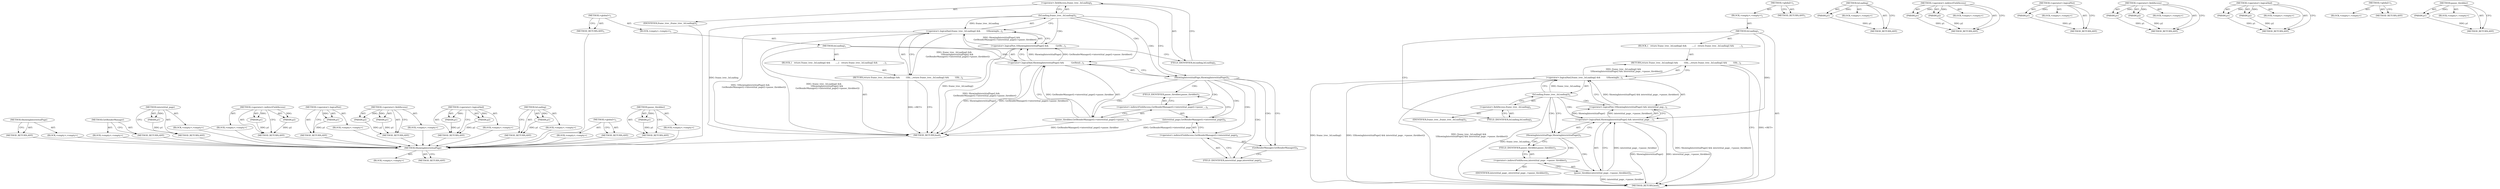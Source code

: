 digraph "pause_throbber" {
vulnerable_61 [label=<(METHOD,ShowingInterstitialPage)>];
vulnerable_62 [label=<(BLOCK,&lt;empty&gt;,&lt;empty&gt;)>];
vulnerable_63 [label=<(METHOD_RETURN,ANY)>];
vulnerable_6 [label=<(METHOD,&lt;global&gt;)<SUB>1</SUB>>];
vulnerable_7 [label=<(BLOCK,&lt;empty&gt;,&lt;empty&gt;)<SUB>1</SUB>>];
vulnerable_8 [label=<(METHOD,IsLoading)<SUB>1</SUB>>];
vulnerable_9 [label=<(BLOCK,{
   return frame_tree_.IsLoading() &amp;&amp;
        ...,{
   return frame_tree_.IsLoading() &amp;&amp;
        ...)<SUB>1</SUB>>];
vulnerable_10 [label=<(RETURN,return frame_tree_.IsLoading() &amp;&amp;
         !(Sh...,return frame_tree_.IsLoading() &amp;&amp;
         !(Sh...)<SUB>2</SUB>>];
vulnerable_11 [label=<(&lt;operator&gt;.logicalAnd,frame_tree_.IsLoading() &amp;&amp;
         !(ShowingIn...)<SUB>2</SUB>>];
vulnerable_12 [label=<(IsLoading,frame_tree_.IsLoading())<SUB>2</SUB>>];
vulnerable_13 [label=<(&lt;operator&gt;.fieldAccess,frame_tree_.IsLoading)<SUB>2</SUB>>];
vulnerable_14 [label=<(IDENTIFIER,frame_tree_,frame_tree_.IsLoading())<SUB>2</SUB>>];
vulnerable_15 [label=<(FIELD_IDENTIFIER,IsLoading,IsLoading)<SUB>2</SUB>>];
vulnerable_16 [label=<(&lt;operator&gt;.logicalNot,!(ShowingInterstitialPage() &amp;&amp;
           GetRe...)<SUB>3</SUB>>];
vulnerable_17 [label=<(&lt;operator&gt;.logicalAnd,ShowingInterstitialPage() &amp;&amp;
           GetRend...)<SUB>3</SUB>>];
vulnerable_18 [label=<(ShowingInterstitialPage,ShowingInterstitialPage())<SUB>3</SUB>>];
vulnerable_19 [label=<(pause_throbber,GetRenderManager()-&gt;interstitial_page()-&gt;pause_...)<SUB>4</SUB>>];
vulnerable_20 [label=<(&lt;operator&gt;.indirectFieldAccess,GetRenderManager()-&gt;interstitial_page()-&gt;pause_...)<SUB>4</SUB>>];
vulnerable_21 [label=<(interstitial_page,GetRenderManager()-&gt;interstitial_page())<SUB>4</SUB>>];
vulnerable_22 [label=<(&lt;operator&gt;.indirectFieldAccess,GetRenderManager()-&gt;interstitial_page)<SUB>4</SUB>>];
vulnerable_23 [label=<(GetRenderManager,GetRenderManager())<SUB>4</SUB>>];
vulnerable_24 [label=<(FIELD_IDENTIFIER,interstitial_page,interstitial_page)<SUB>4</SUB>>];
vulnerable_25 [label=<(FIELD_IDENTIFIER,pause_throbber,pause_throbber)<SUB>4</SUB>>];
vulnerable_26 [label=<(METHOD_RETURN,bool)<SUB>1</SUB>>];
vulnerable_28 [label=<(METHOD_RETURN,ANY)<SUB>1</SUB>>];
vulnerable_48 [label=<(METHOD,IsLoading)>];
vulnerable_49 [label=<(PARAM,p1)>];
vulnerable_50 [label=<(BLOCK,&lt;empty&gt;,&lt;empty&gt;)>];
vulnerable_51 [label=<(METHOD_RETURN,ANY)>];
vulnerable_77 [label=<(METHOD,GetRenderManager)>];
vulnerable_78 [label=<(BLOCK,&lt;empty&gt;,&lt;empty&gt;)>];
vulnerable_79 [label=<(METHOD_RETURN,ANY)>];
vulnerable_73 [label=<(METHOD,interstitial_page)>];
vulnerable_74 [label=<(PARAM,p1)>];
vulnerable_75 [label=<(BLOCK,&lt;empty&gt;,&lt;empty&gt;)>];
vulnerable_76 [label=<(METHOD_RETURN,ANY)>];
vulnerable_68 [label=<(METHOD,&lt;operator&gt;.indirectFieldAccess)>];
vulnerable_69 [label=<(PARAM,p1)>];
vulnerable_70 [label=<(PARAM,p2)>];
vulnerable_71 [label=<(BLOCK,&lt;empty&gt;,&lt;empty&gt;)>];
vulnerable_72 [label=<(METHOD_RETURN,ANY)>];
vulnerable_57 [label=<(METHOD,&lt;operator&gt;.logicalNot)>];
vulnerable_58 [label=<(PARAM,p1)>];
vulnerable_59 [label=<(BLOCK,&lt;empty&gt;,&lt;empty&gt;)>];
vulnerable_60 [label=<(METHOD_RETURN,ANY)>];
vulnerable_52 [label=<(METHOD,&lt;operator&gt;.fieldAccess)>];
vulnerable_53 [label=<(PARAM,p1)>];
vulnerable_54 [label=<(PARAM,p2)>];
vulnerable_55 [label=<(BLOCK,&lt;empty&gt;,&lt;empty&gt;)>];
vulnerable_56 [label=<(METHOD_RETURN,ANY)>];
vulnerable_43 [label=<(METHOD,&lt;operator&gt;.logicalAnd)>];
vulnerable_44 [label=<(PARAM,p1)>];
vulnerable_45 [label=<(PARAM,p2)>];
vulnerable_46 [label=<(BLOCK,&lt;empty&gt;,&lt;empty&gt;)>];
vulnerable_47 [label=<(METHOD_RETURN,ANY)>];
vulnerable_37 [label=<(METHOD,&lt;global&gt;)<SUB>1</SUB>>];
vulnerable_38 [label=<(BLOCK,&lt;empty&gt;,&lt;empty&gt;)>];
vulnerable_39 [label=<(METHOD_RETURN,ANY)>];
vulnerable_64 [label=<(METHOD,pause_throbber)>];
vulnerable_65 [label=<(PARAM,p1)>];
vulnerable_66 [label=<(BLOCK,&lt;empty&gt;,&lt;empty&gt;)>];
vulnerable_67 [label=<(METHOD_RETURN,ANY)>];
fixed_58 [label=<(METHOD,ShowingInterstitialPage)>];
fixed_59 [label=<(BLOCK,&lt;empty&gt;,&lt;empty&gt;)>];
fixed_60 [label=<(METHOD_RETURN,ANY)>];
fixed_6 [label=<(METHOD,&lt;global&gt;)<SUB>1</SUB>>];
fixed_7 [label=<(BLOCK,&lt;empty&gt;,&lt;empty&gt;)<SUB>1</SUB>>];
fixed_8 [label=<(METHOD,IsLoading)<SUB>1</SUB>>];
fixed_9 [label=<(BLOCK,{
   return frame_tree_.IsLoading() &amp;&amp;
        ...,{
   return frame_tree_.IsLoading() &amp;&amp;
        ...)<SUB>1</SUB>>];
fixed_10 [label=<(RETURN,return frame_tree_.IsLoading() &amp;&amp;
         !(Sh...,return frame_tree_.IsLoading() &amp;&amp;
         !(Sh...)<SUB>2</SUB>>];
fixed_11 [label=<(&lt;operator&gt;.logicalAnd,frame_tree_.IsLoading() &amp;&amp;
         !(ShowingIn...)<SUB>2</SUB>>];
fixed_12 [label=<(IsLoading,frame_tree_.IsLoading())<SUB>2</SUB>>];
fixed_13 [label=<(&lt;operator&gt;.fieldAccess,frame_tree_.IsLoading)<SUB>2</SUB>>];
fixed_14 [label=<(IDENTIFIER,frame_tree_,frame_tree_.IsLoading())<SUB>2</SUB>>];
fixed_15 [label=<(FIELD_IDENTIFIER,IsLoading,IsLoading)<SUB>2</SUB>>];
fixed_16 [label=<(&lt;operator&gt;.logicalNot,!(ShowingInterstitialPage() &amp;&amp; interstitial_pag...)<SUB>3</SUB>>];
fixed_17 [label=<(&lt;operator&gt;.logicalAnd,ShowingInterstitialPage() &amp;&amp; interstitial_page_...)<SUB>3</SUB>>];
fixed_18 [label=<(ShowingInterstitialPage,ShowingInterstitialPage())<SUB>3</SUB>>];
fixed_19 [label=<(pause_throbber,interstitial_page_-&gt;pause_throbber())<SUB>3</SUB>>];
fixed_20 [label=<(&lt;operator&gt;.indirectFieldAccess,interstitial_page_-&gt;pause_throbber)<SUB>3</SUB>>];
fixed_21 [label=<(IDENTIFIER,interstitial_page_,interstitial_page_-&gt;pause_throbber())<SUB>3</SUB>>];
fixed_22 [label=<(FIELD_IDENTIFIER,pause_throbber,pause_throbber)<SUB>3</SUB>>];
fixed_23 [label=<(METHOD_RETURN,bool)<SUB>1</SUB>>];
fixed_25 [label=<(METHOD_RETURN,ANY)<SUB>1</SUB>>];
fixed_45 [label=<(METHOD,IsLoading)>];
fixed_46 [label=<(PARAM,p1)>];
fixed_47 [label=<(BLOCK,&lt;empty&gt;,&lt;empty&gt;)>];
fixed_48 [label=<(METHOD_RETURN,ANY)>];
fixed_65 [label=<(METHOD,&lt;operator&gt;.indirectFieldAccess)>];
fixed_66 [label=<(PARAM,p1)>];
fixed_67 [label=<(PARAM,p2)>];
fixed_68 [label=<(BLOCK,&lt;empty&gt;,&lt;empty&gt;)>];
fixed_69 [label=<(METHOD_RETURN,ANY)>];
fixed_54 [label=<(METHOD,&lt;operator&gt;.logicalNot)>];
fixed_55 [label=<(PARAM,p1)>];
fixed_56 [label=<(BLOCK,&lt;empty&gt;,&lt;empty&gt;)>];
fixed_57 [label=<(METHOD_RETURN,ANY)>];
fixed_49 [label=<(METHOD,&lt;operator&gt;.fieldAccess)>];
fixed_50 [label=<(PARAM,p1)>];
fixed_51 [label=<(PARAM,p2)>];
fixed_52 [label=<(BLOCK,&lt;empty&gt;,&lt;empty&gt;)>];
fixed_53 [label=<(METHOD_RETURN,ANY)>];
fixed_40 [label=<(METHOD,&lt;operator&gt;.logicalAnd)>];
fixed_41 [label=<(PARAM,p1)>];
fixed_42 [label=<(PARAM,p2)>];
fixed_43 [label=<(BLOCK,&lt;empty&gt;,&lt;empty&gt;)>];
fixed_44 [label=<(METHOD_RETURN,ANY)>];
fixed_34 [label=<(METHOD,&lt;global&gt;)<SUB>1</SUB>>];
fixed_35 [label=<(BLOCK,&lt;empty&gt;,&lt;empty&gt;)>];
fixed_36 [label=<(METHOD_RETURN,ANY)>];
fixed_61 [label=<(METHOD,pause_throbber)>];
fixed_62 [label=<(PARAM,p1)>];
fixed_63 [label=<(BLOCK,&lt;empty&gt;,&lt;empty&gt;)>];
fixed_64 [label=<(METHOD_RETURN,ANY)>];
vulnerable_61 -> vulnerable_62  [key=0, label="AST: "];
vulnerable_61 -> vulnerable_63  [key=0, label="AST: "];
vulnerable_61 -> vulnerable_63  [key=1, label="CFG: "];
vulnerable_62 -> fixed_58  [key=0];
vulnerable_63 -> fixed_58  [key=0];
vulnerable_6 -> vulnerable_7  [key=0, label="AST: "];
vulnerable_6 -> vulnerable_28  [key=0, label="AST: "];
vulnerable_6 -> vulnerable_28  [key=1, label="CFG: "];
vulnerable_7 -> vulnerable_8  [key=0, label="AST: "];
vulnerable_8 -> vulnerable_9  [key=0, label="AST: "];
vulnerable_8 -> vulnerable_26  [key=0, label="AST: "];
vulnerable_8 -> vulnerable_15  [key=0, label="CFG: "];
vulnerable_8 -> vulnerable_17  [key=0, label="DDG: "];
vulnerable_9 -> vulnerable_10  [key=0, label="AST: "];
vulnerable_10 -> vulnerable_11  [key=0, label="AST: "];
vulnerable_10 -> vulnerable_26  [key=0, label="CFG: "];
vulnerable_10 -> vulnerable_26  [key=1, label="DDG: &lt;RET&gt;"];
vulnerable_11 -> vulnerable_12  [key=0, label="AST: "];
vulnerable_11 -> vulnerable_16  [key=0, label="AST: "];
vulnerable_11 -> vulnerable_10  [key=0, label="CFG: "];
vulnerable_11 -> vulnerable_10  [key=1, label="DDG: frame_tree_.IsLoading() &amp;&amp;
         !(ShowingInterstitialPage() &amp;&amp;
           GetRenderManager()-&gt;interstitial_page()-&gt;pause_throbber())"];
vulnerable_11 -> vulnerable_26  [key=0, label="DDG: frame_tree_.IsLoading()"];
vulnerable_11 -> vulnerable_26  [key=1, label="DDG: !(ShowingInterstitialPage() &amp;&amp;
           GetRenderManager()-&gt;interstitial_page()-&gt;pause_throbber())"];
vulnerable_11 -> vulnerable_26  [key=2, label="DDG: frame_tree_.IsLoading() &amp;&amp;
         !(ShowingInterstitialPage() &amp;&amp;
           GetRenderManager()-&gt;interstitial_page()-&gt;pause_throbber())"];
vulnerable_12 -> vulnerable_13  [key=0, label="AST: "];
vulnerable_12 -> vulnerable_18  [key=0, label="CFG: "];
vulnerable_12 -> vulnerable_18  [key=1, label="CDG: "];
vulnerable_12 -> vulnerable_11  [key=0, label="CFG: "];
vulnerable_12 -> vulnerable_11  [key=1, label="DDG: frame_tree_.IsLoading"];
vulnerable_12 -> vulnerable_26  [key=0, label="DDG: frame_tree_.IsLoading"];
vulnerable_12 -> vulnerable_16  [key=0, label="CDG: "];
vulnerable_12 -> vulnerable_17  [key=0, label="CDG: "];
vulnerable_13 -> vulnerable_14  [key=0, label="AST: "];
vulnerable_13 -> vulnerable_15  [key=0, label="AST: "];
vulnerable_13 -> vulnerable_12  [key=0, label="CFG: "];
vulnerable_14 -> fixed_58  [key=0];
vulnerable_15 -> vulnerable_13  [key=0, label="CFG: "];
vulnerable_16 -> vulnerable_17  [key=0, label="AST: "];
vulnerable_16 -> vulnerable_11  [key=0, label="CFG: "];
vulnerable_16 -> vulnerable_11  [key=1, label="DDG: ShowingInterstitialPage() &amp;&amp;
           GetRenderManager()-&gt;interstitial_page()-&gt;pause_throbber()"];
vulnerable_16 -> vulnerable_26  [key=0, label="DDG: ShowingInterstitialPage() &amp;&amp;
           GetRenderManager()-&gt;interstitial_page()-&gt;pause_throbber()"];
vulnerable_17 -> vulnerable_18  [key=0, label="AST: "];
vulnerable_17 -> vulnerable_19  [key=0, label="AST: "];
vulnerable_17 -> vulnerable_16  [key=0, label="CFG: "];
vulnerable_17 -> vulnerable_16  [key=1, label="DDG: ShowingInterstitialPage()"];
vulnerable_17 -> vulnerable_16  [key=2, label="DDG: GetRenderManager()-&gt;interstitial_page()-&gt;pause_throbber()"];
vulnerable_17 -> vulnerable_26  [key=0, label="DDG: ShowingInterstitialPage()"];
vulnerable_17 -> vulnerable_26  [key=1, label="DDG: GetRenderManager()-&gt;interstitial_page()-&gt;pause_throbber()"];
vulnerable_18 -> vulnerable_23  [key=0, label="CFG: "];
vulnerable_18 -> vulnerable_23  [key=1, label="CDG: "];
vulnerable_18 -> vulnerable_17  [key=0, label="CFG: "];
vulnerable_18 -> vulnerable_20  [key=0, label="CDG: "];
vulnerable_18 -> vulnerable_24  [key=0, label="CDG: "];
vulnerable_18 -> vulnerable_25  [key=0, label="CDG: "];
vulnerable_18 -> vulnerable_21  [key=0, label="CDG: "];
vulnerable_18 -> vulnerable_22  [key=0, label="CDG: "];
vulnerable_18 -> vulnerable_19  [key=0, label="CDG: "];
vulnerable_19 -> vulnerable_20  [key=0, label="AST: "];
vulnerable_19 -> vulnerable_17  [key=0, label="CFG: "];
vulnerable_19 -> vulnerable_17  [key=1, label="DDG: GetRenderManager()-&gt;interstitial_page()-&gt;pause_throbber"];
vulnerable_19 -> vulnerable_26  [key=0, label="DDG: GetRenderManager()-&gt;interstitial_page()-&gt;pause_throbber"];
vulnerable_20 -> vulnerable_21  [key=0, label="AST: "];
vulnerable_20 -> vulnerable_25  [key=0, label="AST: "];
vulnerable_20 -> vulnerable_19  [key=0, label="CFG: "];
vulnerable_21 -> vulnerable_22  [key=0, label="AST: "];
vulnerable_21 -> vulnerable_25  [key=0, label="CFG: "];
vulnerable_21 -> vulnerable_26  [key=0, label="DDG: GetRenderManager()-&gt;interstitial_page"];
vulnerable_22 -> vulnerable_23  [key=0, label="AST: "];
vulnerable_22 -> vulnerable_24  [key=0, label="AST: "];
vulnerable_22 -> vulnerable_21  [key=0, label="CFG: "];
vulnerable_23 -> vulnerable_24  [key=0, label="CFG: "];
vulnerable_24 -> vulnerable_22  [key=0, label="CFG: "];
vulnerable_25 -> vulnerable_20  [key=0, label="CFG: "];
vulnerable_26 -> fixed_58  [key=0];
vulnerable_28 -> fixed_58  [key=0];
vulnerable_48 -> vulnerable_49  [key=0, label="AST: "];
vulnerable_48 -> vulnerable_49  [key=1, label="DDG: "];
vulnerable_48 -> vulnerable_50  [key=0, label="AST: "];
vulnerable_48 -> vulnerable_51  [key=0, label="AST: "];
vulnerable_48 -> vulnerable_51  [key=1, label="CFG: "];
vulnerable_49 -> vulnerable_51  [key=0, label="DDG: p1"];
vulnerable_50 -> fixed_58  [key=0];
vulnerable_51 -> fixed_58  [key=0];
vulnerable_77 -> vulnerable_78  [key=0, label="AST: "];
vulnerable_77 -> vulnerable_79  [key=0, label="AST: "];
vulnerable_77 -> vulnerable_79  [key=1, label="CFG: "];
vulnerable_78 -> fixed_58  [key=0];
vulnerable_79 -> fixed_58  [key=0];
vulnerable_73 -> vulnerable_74  [key=0, label="AST: "];
vulnerable_73 -> vulnerable_74  [key=1, label="DDG: "];
vulnerable_73 -> vulnerable_75  [key=0, label="AST: "];
vulnerable_73 -> vulnerable_76  [key=0, label="AST: "];
vulnerable_73 -> vulnerable_76  [key=1, label="CFG: "];
vulnerable_74 -> vulnerable_76  [key=0, label="DDG: p1"];
vulnerable_75 -> fixed_58  [key=0];
vulnerable_76 -> fixed_58  [key=0];
vulnerable_68 -> vulnerable_69  [key=0, label="AST: "];
vulnerable_68 -> vulnerable_69  [key=1, label="DDG: "];
vulnerable_68 -> vulnerable_71  [key=0, label="AST: "];
vulnerable_68 -> vulnerable_70  [key=0, label="AST: "];
vulnerable_68 -> vulnerable_70  [key=1, label="DDG: "];
vulnerable_68 -> vulnerable_72  [key=0, label="AST: "];
vulnerable_68 -> vulnerable_72  [key=1, label="CFG: "];
vulnerable_69 -> vulnerable_72  [key=0, label="DDG: p1"];
vulnerable_70 -> vulnerable_72  [key=0, label="DDG: p2"];
vulnerable_71 -> fixed_58  [key=0];
vulnerable_72 -> fixed_58  [key=0];
vulnerable_57 -> vulnerable_58  [key=0, label="AST: "];
vulnerable_57 -> vulnerable_58  [key=1, label="DDG: "];
vulnerable_57 -> vulnerable_59  [key=0, label="AST: "];
vulnerable_57 -> vulnerable_60  [key=0, label="AST: "];
vulnerable_57 -> vulnerable_60  [key=1, label="CFG: "];
vulnerable_58 -> vulnerable_60  [key=0, label="DDG: p1"];
vulnerable_59 -> fixed_58  [key=0];
vulnerable_60 -> fixed_58  [key=0];
vulnerable_52 -> vulnerable_53  [key=0, label="AST: "];
vulnerable_52 -> vulnerable_53  [key=1, label="DDG: "];
vulnerable_52 -> vulnerable_55  [key=0, label="AST: "];
vulnerable_52 -> vulnerable_54  [key=0, label="AST: "];
vulnerable_52 -> vulnerable_54  [key=1, label="DDG: "];
vulnerable_52 -> vulnerable_56  [key=0, label="AST: "];
vulnerable_52 -> vulnerable_56  [key=1, label="CFG: "];
vulnerable_53 -> vulnerable_56  [key=0, label="DDG: p1"];
vulnerable_54 -> vulnerable_56  [key=0, label="DDG: p2"];
vulnerable_55 -> fixed_58  [key=0];
vulnerable_56 -> fixed_58  [key=0];
vulnerable_43 -> vulnerable_44  [key=0, label="AST: "];
vulnerable_43 -> vulnerable_44  [key=1, label="DDG: "];
vulnerable_43 -> vulnerable_46  [key=0, label="AST: "];
vulnerable_43 -> vulnerable_45  [key=0, label="AST: "];
vulnerable_43 -> vulnerable_45  [key=1, label="DDG: "];
vulnerable_43 -> vulnerable_47  [key=0, label="AST: "];
vulnerable_43 -> vulnerable_47  [key=1, label="CFG: "];
vulnerable_44 -> vulnerable_47  [key=0, label="DDG: p1"];
vulnerable_45 -> vulnerable_47  [key=0, label="DDG: p2"];
vulnerable_46 -> fixed_58  [key=0];
vulnerable_47 -> fixed_58  [key=0];
vulnerable_37 -> vulnerable_38  [key=0, label="AST: "];
vulnerable_37 -> vulnerable_39  [key=0, label="AST: "];
vulnerable_37 -> vulnerable_39  [key=1, label="CFG: "];
vulnerable_38 -> fixed_58  [key=0];
vulnerable_39 -> fixed_58  [key=0];
vulnerable_64 -> vulnerable_65  [key=0, label="AST: "];
vulnerable_64 -> vulnerable_65  [key=1, label="DDG: "];
vulnerable_64 -> vulnerable_66  [key=0, label="AST: "];
vulnerable_64 -> vulnerable_67  [key=0, label="AST: "];
vulnerable_64 -> vulnerable_67  [key=1, label="CFG: "];
vulnerable_65 -> vulnerable_67  [key=0, label="DDG: p1"];
vulnerable_66 -> fixed_58  [key=0];
vulnerable_67 -> fixed_58  [key=0];
fixed_58 -> fixed_59  [key=0, label="AST: "];
fixed_58 -> fixed_60  [key=0, label="AST: "];
fixed_58 -> fixed_60  [key=1, label="CFG: "];
fixed_6 -> fixed_7  [key=0, label="AST: "];
fixed_6 -> fixed_25  [key=0, label="AST: "];
fixed_6 -> fixed_25  [key=1, label="CFG: "];
fixed_7 -> fixed_8  [key=0, label="AST: "];
fixed_8 -> fixed_9  [key=0, label="AST: "];
fixed_8 -> fixed_23  [key=0, label="AST: "];
fixed_8 -> fixed_15  [key=0, label="CFG: "];
fixed_8 -> fixed_17  [key=0, label="DDG: "];
fixed_9 -> fixed_10  [key=0, label="AST: "];
fixed_10 -> fixed_11  [key=0, label="AST: "];
fixed_10 -> fixed_23  [key=0, label="CFG: "];
fixed_10 -> fixed_23  [key=1, label="DDG: &lt;RET&gt;"];
fixed_11 -> fixed_12  [key=0, label="AST: "];
fixed_11 -> fixed_16  [key=0, label="AST: "];
fixed_11 -> fixed_10  [key=0, label="CFG: "];
fixed_11 -> fixed_10  [key=1, label="DDG: frame_tree_.IsLoading() &amp;&amp;
         !(ShowingInterstitialPage() &amp;&amp; interstitial_page_-&gt;pause_throbber())"];
fixed_11 -> fixed_23  [key=0, label="DDG: frame_tree_.IsLoading()"];
fixed_11 -> fixed_23  [key=1, label="DDG: !(ShowingInterstitialPage() &amp;&amp; interstitial_page_-&gt;pause_throbber())"];
fixed_11 -> fixed_23  [key=2, label="DDG: frame_tree_.IsLoading() &amp;&amp;
         !(ShowingInterstitialPage() &amp;&amp; interstitial_page_-&gt;pause_throbber())"];
fixed_12 -> fixed_13  [key=0, label="AST: "];
fixed_12 -> fixed_18  [key=0, label="CFG: "];
fixed_12 -> fixed_18  [key=1, label="CDG: "];
fixed_12 -> fixed_11  [key=0, label="CFG: "];
fixed_12 -> fixed_11  [key=1, label="DDG: frame_tree_.IsLoading"];
fixed_12 -> fixed_23  [key=0, label="DDG: frame_tree_.IsLoading"];
fixed_12 -> fixed_16  [key=0, label="CDG: "];
fixed_12 -> fixed_17  [key=0, label="CDG: "];
fixed_13 -> fixed_14  [key=0, label="AST: "];
fixed_13 -> fixed_15  [key=0, label="AST: "];
fixed_13 -> fixed_12  [key=0, label="CFG: "];
fixed_15 -> fixed_13  [key=0, label="CFG: "];
fixed_16 -> fixed_17  [key=0, label="AST: "];
fixed_16 -> fixed_11  [key=0, label="CFG: "];
fixed_16 -> fixed_11  [key=1, label="DDG: ShowingInterstitialPage() &amp;&amp; interstitial_page_-&gt;pause_throbber()"];
fixed_16 -> fixed_23  [key=0, label="DDG: ShowingInterstitialPage() &amp;&amp; interstitial_page_-&gt;pause_throbber()"];
fixed_17 -> fixed_18  [key=0, label="AST: "];
fixed_17 -> fixed_19  [key=0, label="AST: "];
fixed_17 -> fixed_16  [key=0, label="CFG: "];
fixed_17 -> fixed_16  [key=1, label="DDG: ShowingInterstitialPage()"];
fixed_17 -> fixed_16  [key=2, label="DDG: interstitial_page_-&gt;pause_throbber()"];
fixed_17 -> fixed_23  [key=0, label="DDG: ShowingInterstitialPage()"];
fixed_17 -> fixed_23  [key=1, label="DDG: interstitial_page_-&gt;pause_throbber()"];
fixed_18 -> fixed_17  [key=0, label="CFG: "];
fixed_18 -> fixed_22  [key=0, label="CFG: "];
fixed_18 -> fixed_22  [key=1, label="CDG: "];
fixed_18 -> fixed_20  [key=0, label="CDG: "];
fixed_18 -> fixed_19  [key=0, label="CDG: "];
fixed_19 -> fixed_20  [key=0, label="AST: "];
fixed_19 -> fixed_17  [key=0, label="CFG: "];
fixed_19 -> fixed_17  [key=1, label="DDG: interstitial_page_-&gt;pause_throbber"];
fixed_19 -> fixed_23  [key=0, label="DDG: interstitial_page_-&gt;pause_throbber"];
fixed_20 -> fixed_21  [key=0, label="AST: "];
fixed_20 -> fixed_22  [key=0, label="AST: "];
fixed_20 -> fixed_19  [key=0, label="CFG: "];
fixed_22 -> fixed_20  [key=0, label="CFG: "];
fixed_45 -> fixed_46  [key=0, label="AST: "];
fixed_45 -> fixed_46  [key=1, label="DDG: "];
fixed_45 -> fixed_47  [key=0, label="AST: "];
fixed_45 -> fixed_48  [key=0, label="AST: "];
fixed_45 -> fixed_48  [key=1, label="CFG: "];
fixed_46 -> fixed_48  [key=0, label="DDG: p1"];
fixed_65 -> fixed_66  [key=0, label="AST: "];
fixed_65 -> fixed_66  [key=1, label="DDG: "];
fixed_65 -> fixed_68  [key=0, label="AST: "];
fixed_65 -> fixed_67  [key=0, label="AST: "];
fixed_65 -> fixed_67  [key=1, label="DDG: "];
fixed_65 -> fixed_69  [key=0, label="AST: "];
fixed_65 -> fixed_69  [key=1, label="CFG: "];
fixed_66 -> fixed_69  [key=0, label="DDG: p1"];
fixed_67 -> fixed_69  [key=0, label="DDG: p2"];
fixed_54 -> fixed_55  [key=0, label="AST: "];
fixed_54 -> fixed_55  [key=1, label="DDG: "];
fixed_54 -> fixed_56  [key=0, label="AST: "];
fixed_54 -> fixed_57  [key=0, label="AST: "];
fixed_54 -> fixed_57  [key=1, label="CFG: "];
fixed_55 -> fixed_57  [key=0, label="DDG: p1"];
fixed_49 -> fixed_50  [key=0, label="AST: "];
fixed_49 -> fixed_50  [key=1, label="DDG: "];
fixed_49 -> fixed_52  [key=0, label="AST: "];
fixed_49 -> fixed_51  [key=0, label="AST: "];
fixed_49 -> fixed_51  [key=1, label="DDG: "];
fixed_49 -> fixed_53  [key=0, label="AST: "];
fixed_49 -> fixed_53  [key=1, label="CFG: "];
fixed_50 -> fixed_53  [key=0, label="DDG: p1"];
fixed_51 -> fixed_53  [key=0, label="DDG: p2"];
fixed_40 -> fixed_41  [key=0, label="AST: "];
fixed_40 -> fixed_41  [key=1, label="DDG: "];
fixed_40 -> fixed_43  [key=0, label="AST: "];
fixed_40 -> fixed_42  [key=0, label="AST: "];
fixed_40 -> fixed_42  [key=1, label="DDG: "];
fixed_40 -> fixed_44  [key=0, label="AST: "];
fixed_40 -> fixed_44  [key=1, label="CFG: "];
fixed_41 -> fixed_44  [key=0, label="DDG: p1"];
fixed_42 -> fixed_44  [key=0, label="DDG: p2"];
fixed_34 -> fixed_35  [key=0, label="AST: "];
fixed_34 -> fixed_36  [key=0, label="AST: "];
fixed_34 -> fixed_36  [key=1, label="CFG: "];
fixed_61 -> fixed_62  [key=0, label="AST: "];
fixed_61 -> fixed_62  [key=1, label="DDG: "];
fixed_61 -> fixed_63  [key=0, label="AST: "];
fixed_61 -> fixed_64  [key=0, label="AST: "];
fixed_61 -> fixed_64  [key=1, label="CFG: "];
fixed_62 -> fixed_64  [key=0, label="DDG: p1"];
}
